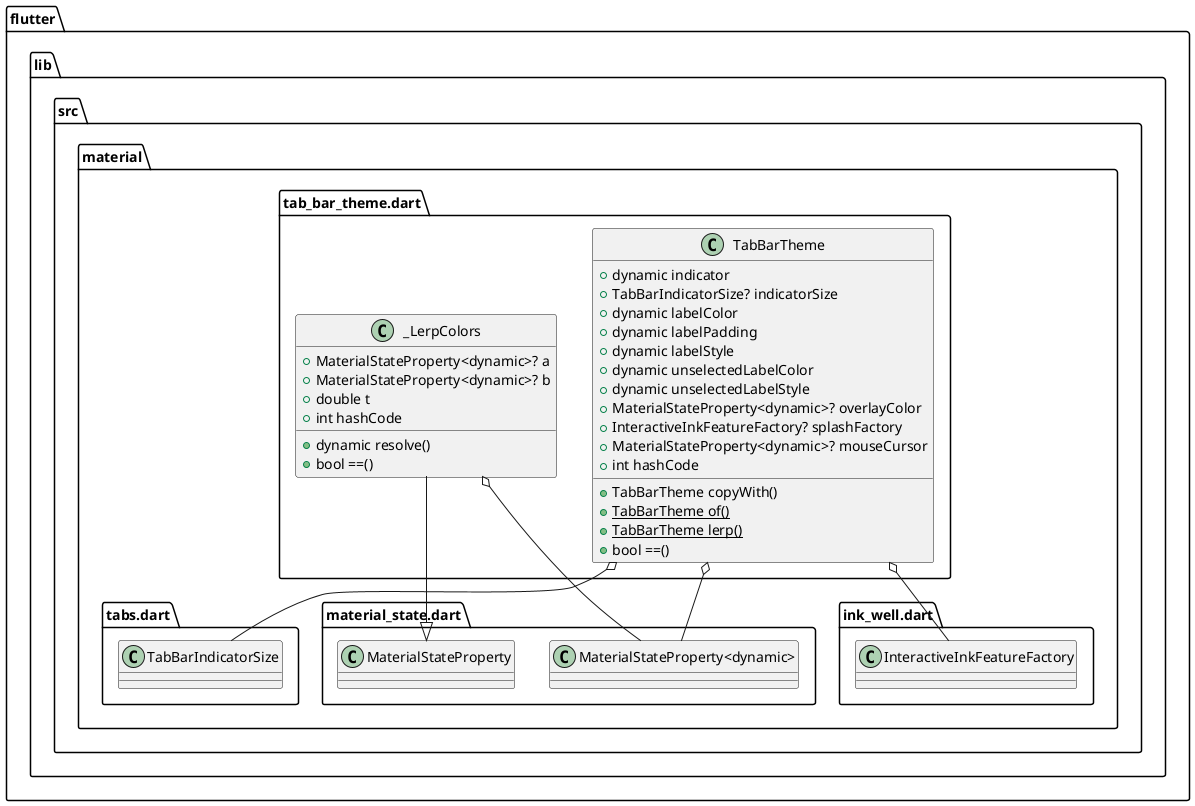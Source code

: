 @startuml
set namespaceSeparator ::

class "flutter::lib::src::material::tab_bar_theme.dart::TabBarTheme" {
  +dynamic indicator
  +TabBarIndicatorSize? indicatorSize
  +dynamic labelColor
  +dynamic labelPadding
  +dynamic labelStyle
  +dynamic unselectedLabelColor
  +dynamic unselectedLabelStyle
  +MaterialStateProperty<dynamic>? overlayColor
  +InteractiveInkFeatureFactory? splashFactory
  +MaterialStateProperty<dynamic>? mouseCursor
  +int hashCode
  +TabBarTheme copyWith()
  {static} +TabBarTheme of()
  {static} +TabBarTheme lerp()
  +bool ==()
}

"flutter::lib::src::material::tab_bar_theme.dart::TabBarTheme" o-- "flutter::lib::src::material::tabs.dart::TabBarIndicatorSize"
"flutter::lib::src::material::tab_bar_theme.dart::TabBarTheme" o-- "flutter::lib::src::material::material_state.dart::MaterialStateProperty<dynamic>"
"flutter::lib::src::material::tab_bar_theme.dart::TabBarTheme" o-- "flutter::lib::src::material::ink_well.dart::InteractiveInkFeatureFactory"

class "flutter::lib::src::material::tab_bar_theme.dart::_LerpColors" {
  +MaterialStateProperty<dynamic>? a
  +MaterialStateProperty<dynamic>? b
  +double t
  +int hashCode
  +dynamic resolve()
  +bool ==()
}

"flutter::lib::src::material::tab_bar_theme.dart::_LerpColors" o-- "flutter::lib::src::material::material_state.dart::MaterialStateProperty<dynamic>"
"flutter::lib::src::material::material_state.dart::MaterialStateProperty" <|-- "flutter::lib::src::material::tab_bar_theme.dart::_LerpColors"


@enduml